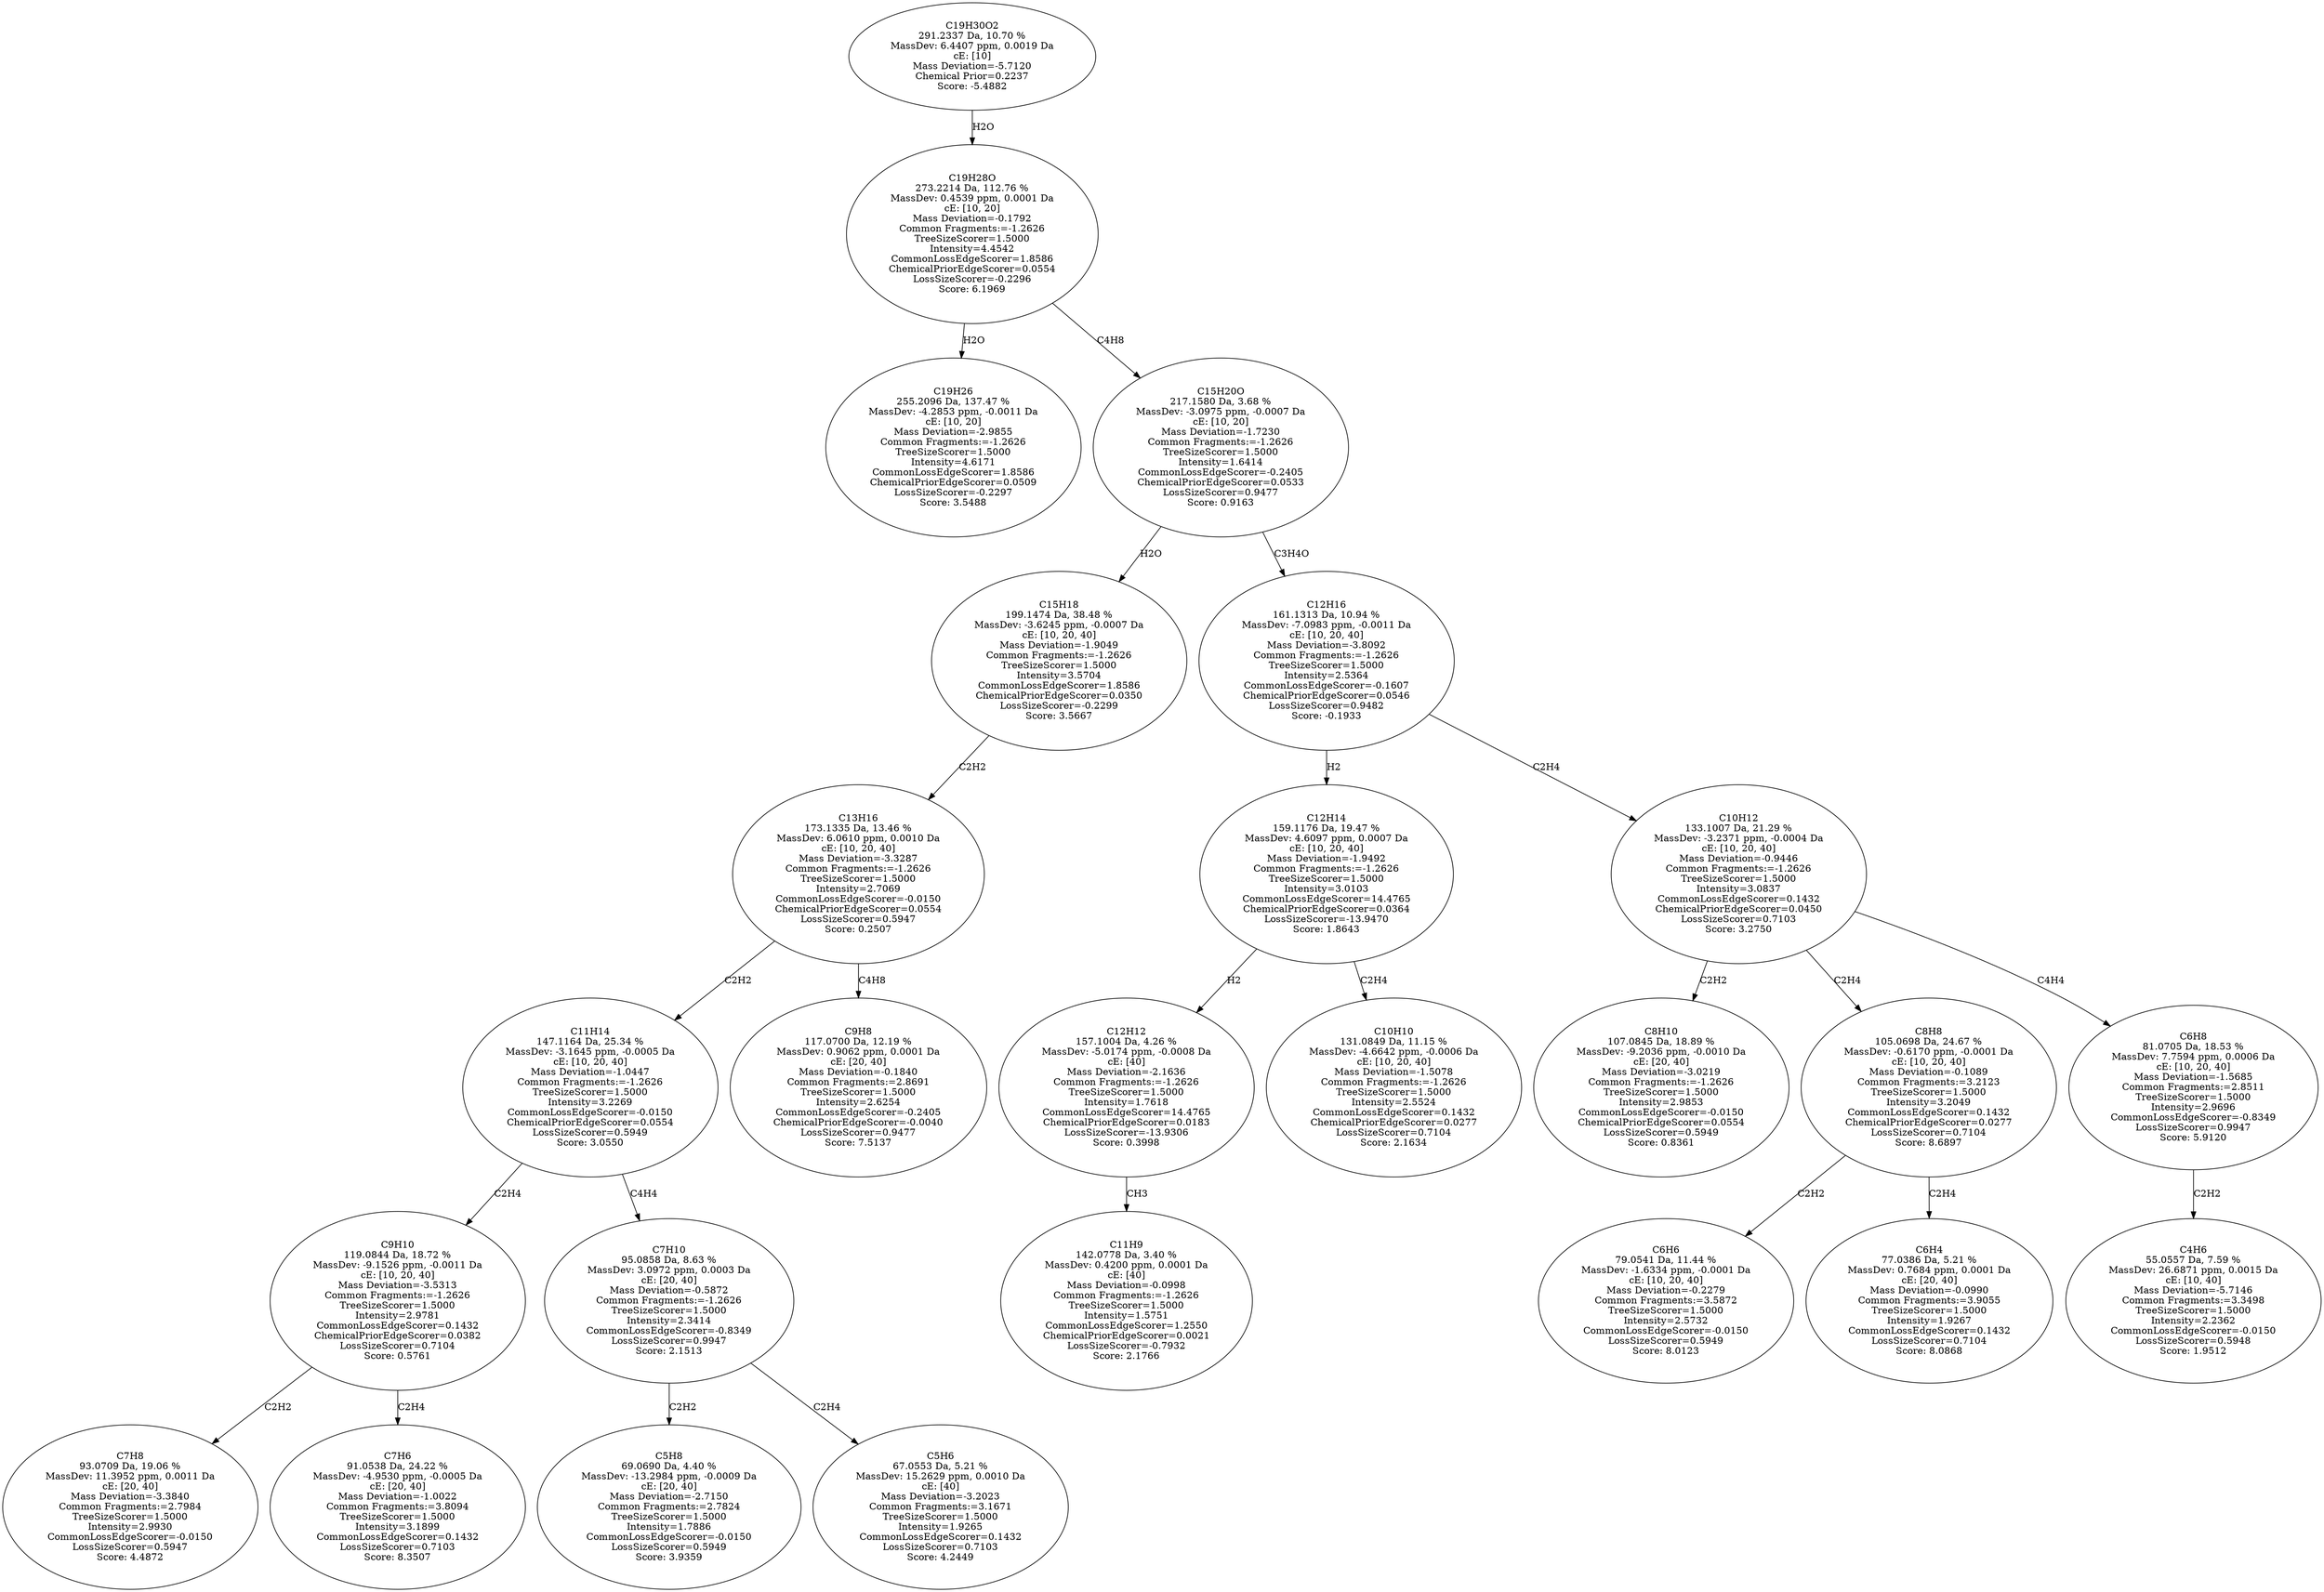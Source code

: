 strict digraph {
v1 [label="C19H26\n255.2096 Da, 137.47 %\nMassDev: -4.2853 ppm, -0.0011 Da\ncE: [10, 20]\nMass Deviation=-2.9855\nCommon Fragments:=-1.2626\nTreeSizeScorer=1.5000\nIntensity=4.6171\nCommonLossEdgeScorer=1.8586\nChemicalPriorEdgeScorer=0.0509\nLossSizeScorer=-0.2297\nScore: 3.5488"];
v2 [label="C7H8\n93.0709 Da, 19.06 %\nMassDev: 11.3952 ppm, 0.0011 Da\ncE: [20, 40]\nMass Deviation=-3.3840\nCommon Fragments:=2.7984\nTreeSizeScorer=1.5000\nIntensity=2.9930\nCommonLossEdgeScorer=-0.0150\nLossSizeScorer=0.5947\nScore: 4.4872"];
v3 [label="C7H6\n91.0538 Da, 24.22 %\nMassDev: -4.9530 ppm, -0.0005 Da\ncE: [20, 40]\nMass Deviation=-1.0022\nCommon Fragments:=3.8094\nTreeSizeScorer=1.5000\nIntensity=3.1899\nCommonLossEdgeScorer=0.1432\nLossSizeScorer=0.7103\nScore: 8.3507"];
v4 [label="C9H10\n119.0844 Da, 18.72 %\nMassDev: -9.1526 ppm, -0.0011 Da\ncE: [10, 20, 40]\nMass Deviation=-3.5313\nCommon Fragments:=-1.2626\nTreeSizeScorer=1.5000\nIntensity=2.9781\nCommonLossEdgeScorer=0.1432\nChemicalPriorEdgeScorer=0.0382\nLossSizeScorer=0.7104\nScore: 0.5761"];
v5 [label="C5H8\n69.0690 Da, 4.40 %\nMassDev: -13.2984 ppm, -0.0009 Da\ncE: [20, 40]\nMass Deviation=-2.7150\nCommon Fragments:=2.7824\nTreeSizeScorer=1.5000\nIntensity=1.7886\nCommonLossEdgeScorer=-0.0150\nLossSizeScorer=0.5949\nScore: 3.9359"];
v6 [label="C5H6\n67.0553 Da, 5.21 %\nMassDev: 15.2629 ppm, 0.0010 Da\ncE: [40]\nMass Deviation=-3.2023\nCommon Fragments:=3.1671\nTreeSizeScorer=1.5000\nIntensity=1.9265\nCommonLossEdgeScorer=0.1432\nLossSizeScorer=0.7103\nScore: 4.2449"];
v7 [label="C7H10\n95.0858 Da, 8.63 %\nMassDev: 3.0972 ppm, 0.0003 Da\ncE: [20, 40]\nMass Deviation=-0.5872\nCommon Fragments:=-1.2626\nTreeSizeScorer=1.5000\nIntensity=2.3414\nCommonLossEdgeScorer=-0.8349\nLossSizeScorer=0.9947\nScore: 2.1513"];
v8 [label="C11H14\n147.1164 Da, 25.34 %\nMassDev: -3.1645 ppm, -0.0005 Da\ncE: [10, 20, 40]\nMass Deviation=-1.0447\nCommon Fragments:=-1.2626\nTreeSizeScorer=1.5000\nIntensity=3.2269\nCommonLossEdgeScorer=-0.0150\nChemicalPriorEdgeScorer=0.0554\nLossSizeScorer=0.5949\nScore: 3.0550"];
v9 [label="C9H8\n117.0700 Da, 12.19 %\nMassDev: 0.9062 ppm, 0.0001 Da\ncE: [20, 40]\nMass Deviation=-0.1840\nCommon Fragments:=2.8691\nTreeSizeScorer=1.5000\nIntensity=2.6254\nCommonLossEdgeScorer=-0.2405\nChemicalPriorEdgeScorer=-0.0040\nLossSizeScorer=0.9477\nScore: 7.5137"];
v10 [label="C13H16\n173.1335 Da, 13.46 %\nMassDev: 6.0610 ppm, 0.0010 Da\ncE: [10, 20, 40]\nMass Deviation=-3.3287\nCommon Fragments:=-1.2626\nTreeSizeScorer=1.5000\nIntensity=2.7069\nCommonLossEdgeScorer=-0.0150\nChemicalPriorEdgeScorer=0.0554\nLossSizeScorer=0.5947\nScore: 0.2507"];
v11 [label="C15H18\n199.1474 Da, 38.48 %\nMassDev: -3.6245 ppm, -0.0007 Da\ncE: [10, 20, 40]\nMass Deviation=-1.9049\nCommon Fragments:=-1.2626\nTreeSizeScorer=1.5000\nIntensity=3.5704\nCommonLossEdgeScorer=1.8586\nChemicalPriorEdgeScorer=0.0350\nLossSizeScorer=-0.2299\nScore: 3.5667"];
v12 [label="C11H9\n142.0778 Da, 3.40 %\nMassDev: 0.4200 ppm, 0.0001 Da\ncE: [40]\nMass Deviation=-0.0998\nCommon Fragments:=-1.2626\nTreeSizeScorer=1.5000\nIntensity=1.5751\nCommonLossEdgeScorer=1.2550\nChemicalPriorEdgeScorer=0.0021\nLossSizeScorer=-0.7932\nScore: 2.1766"];
v13 [label="C12H12\n157.1004 Da, 4.26 %\nMassDev: -5.0174 ppm, -0.0008 Da\ncE: [40]\nMass Deviation=-2.1636\nCommon Fragments:=-1.2626\nTreeSizeScorer=1.5000\nIntensity=1.7618\nCommonLossEdgeScorer=14.4765\nChemicalPriorEdgeScorer=0.0183\nLossSizeScorer=-13.9306\nScore: 0.3998"];
v14 [label="C10H10\n131.0849 Da, 11.15 %\nMassDev: -4.6642 ppm, -0.0006 Da\ncE: [10, 20, 40]\nMass Deviation=-1.5078\nCommon Fragments:=-1.2626\nTreeSizeScorer=1.5000\nIntensity=2.5524\nCommonLossEdgeScorer=0.1432\nChemicalPriorEdgeScorer=0.0277\nLossSizeScorer=0.7104\nScore: 2.1634"];
v15 [label="C12H14\n159.1176 Da, 19.47 %\nMassDev: 4.6097 ppm, 0.0007 Da\ncE: [10, 20, 40]\nMass Deviation=-1.9492\nCommon Fragments:=-1.2626\nTreeSizeScorer=1.5000\nIntensity=3.0103\nCommonLossEdgeScorer=14.4765\nChemicalPriorEdgeScorer=0.0364\nLossSizeScorer=-13.9470\nScore: 1.8643"];
v16 [label="C8H10\n107.0845 Da, 18.89 %\nMassDev: -9.2036 ppm, -0.0010 Da\ncE: [20, 40]\nMass Deviation=-3.0219\nCommon Fragments:=-1.2626\nTreeSizeScorer=1.5000\nIntensity=2.9853\nCommonLossEdgeScorer=-0.0150\nChemicalPriorEdgeScorer=0.0554\nLossSizeScorer=0.5949\nScore: 0.8361"];
v17 [label="C6H6\n79.0541 Da, 11.44 %\nMassDev: -1.6334 ppm, -0.0001 Da\ncE: [10, 20, 40]\nMass Deviation=-0.2279\nCommon Fragments:=3.5872\nTreeSizeScorer=1.5000\nIntensity=2.5732\nCommonLossEdgeScorer=-0.0150\nLossSizeScorer=0.5949\nScore: 8.0123"];
v18 [label="C6H4\n77.0386 Da, 5.21 %\nMassDev: 0.7684 ppm, 0.0001 Da\ncE: [20, 40]\nMass Deviation=-0.0990\nCommon Fragments:=3.9055\nTreeSizeScorer=1.5000\nIntensity=1.9267\nCommonLossEdgeScorer=0.1432\nLossSizeScorer=0.7104\nScore: 8.0868"];
v19 [label="C8H8\n105.0698 Da, 24.67 %\nMassDev: -0.6170 ppm, -0.0001 Da\ncE: [10, 20, 40]\nMass Deviation=-0.1089\nCommon Fragments:=3.2123\nTreeSizeScorer=1.5000\nIntensity=3.2049\nCommonLossEdgeScorer=0.1432\nChemicalPriorEdgeScorer=0.0277\nLossSizeScorer=0.7104\nScore: 8.6897"];
v20 [label="C4H6\n55.0557 Da, 7.59 %\nMassDev: 26.6871 ppm, 0.0015 Da\ncE: [10, 40]\nMass Deviation=-5.7146\nCommon Fragments:=3.3498\nTreeSizeScorer=1.5000\nIntensity=2.2362\nCommonLossEdgeScorer=-0.0150\nLossSizeScorer=0.5948\nScore: 1.9512"];
v21 [label="C6H8\n81.0705 Da, 18.53 %\nMassDev: 7.7594 ppm, 0.0006 Da\ncE: [10, 20, 40]\nMass Deviation=-1.5685\nCommon Fragments:=2.8511\nTreeSizeScorer=1.5000\nIntensity=2.9696\nCommonLossEdgeScorer=-0.8349\nLossSizeScorer=0.9947\nScore: 5.9120"];
v22 [label="C10H12\n133.1007 Da, 21.29 %\nMassDev: -3.2371 ppm, -0.0004 Da\ncE: [10, 20, 40]\nMass Deviation=-0.9446\nCommon Fragments:=-1.2626\nTreeSizeScorer=1.5000\nIntensity=3.0837\nCommonLossEdgeScorer=0.1432\nChemicalPriorEdgeScorer=0.0450\nLossSizeScorer=0.7103\nScore: 3.2750"];
v23 [label="C12H16\n161.1313 Da, 10.94 %\nMassDev: -7.0983 ppm, -0.0011 Da\ncE: [10, 20, 40]\nMass Deviation=-3.8092\nCommon Fragments:=-1.2626\nTreeSizeScorer=1.5000\nIntensity=2.5364\nCommonLossEdgeScorer=-0.1607\nChemicalPriorEdgeScorer=0.0546\nLossSizeScorer=0.9482\nScore: -0.1933"];
v24 [label="C15H20O\n217.1580 Da, 3.68 %\nMassDev: -3.0975 ppm, -0.0007 Da\ncE: [10, 20]\nMass Deviation=-1.7230\nCommon Fragments:=-1.2626\nTreeSizeScorer=1.5000\nIntensity=1.6414\nCommonLossEdgeScorer=-0.2405\nChemicalPriorEdgeScorer=0.0533\nLossSizeScorer=0.9477\nScore: 0.9163"];
v25 [label="C19H28O\n273.2214 Da, 112.76 %\nMassDev: 0.4539 ppm, 0.0001 Da\ncE: [10, 20]\nMass Deviation=-0.1792\nCommon Fragments:=-1.2626\nTreeSizeScorer=1.5000\nIntensity=4.4542\nCommonLossEdgeScorer=1.8586\nChemicalPriorEdgeScorer=0.0554\nLossSizeScorer=-0.2296\nScore: 6.1969"];
v26 [label="C19H30O2\n291.2337 Da, 10.70 %\nMassDev: 6.4407 ppm, 0.0019 Da\ncE: [10]\nMass Deviation=-5.7120\nChemical Prior=0.2237\nScore: -5.4882"];
v25 -> v1 [label="H2O"];
v4 -> v2 [label="C2H2"];
v4 -> v3 [label="C2H4"];
v8 -> v4 [label="C2H4"];
v7 -> v5 [label="C2H2"];
v7 -> v6 [label="C2H4"];
v8 -> v7 [label="C4H4"];
v10 -> v8 [label="C2H2"];
v10 -> v9 [label="C4H8"];
v11 -> v10 [label="C2H2"];
v24 -> v11 [label="H2O"];
v13 -> v12 [label="CH3"];
v15 -> v13 [label="H2"];
v15 -> v14 [label="C2H4"];
v23 -> v15 [label="H2"];
v22 -> v16 [label="C2H2"];
v19 -> v17 [label="C2H2"];
v19 -> v18 [label="C2H4"];
v22 -> v19 [label="C2H4"];
v21 -> v20 [label="C2H2"];
v22 -> v21 [label="C4H4"];
v23 -> v22 [label="C2H4"];
v24 -> v23 [label="C3H4O"];
v25 -> v24 [label="C4H8"];
v26 -> v25 [label="H2O"];
}